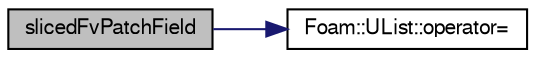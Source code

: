 digraph "slicedFvPatchField"
{
  bgcolor="transparent";
  edge [fontname="FreeSans",fontsize="10",labelfontname="FreeSans",labelfontsize="10"];
  node [fontname="FreeSans",fontsize="10",shape=record];
  rankdir="LR";
  Node0 [label="slicedFvPatchField",height=0.2,width=0.4,color="black", fillcolor="grey75", style="filled", fontcolor="black"];
  Node0 -> Node1 [color="midnightblue",fontsize="10",style="solid",fontname="FreeSans"];
  Node1 [label="Foam::UList::operator=",height=0.2,width=0.4,color="black",URL="$a25698.html#a7063d7d45379d3c474db62b47df45eea",tooltip="Assignment of all entries to the given value. "];
}
